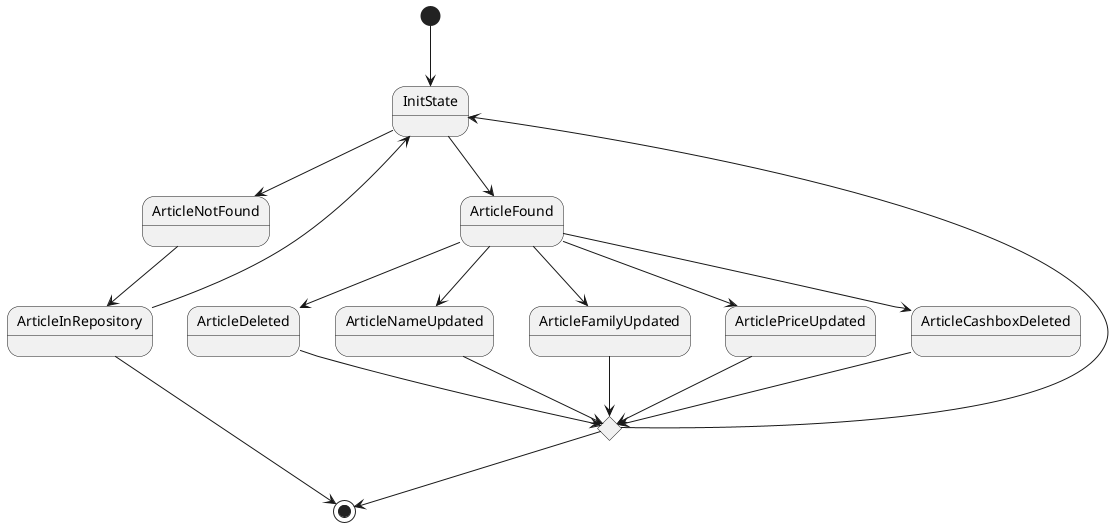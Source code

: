 @startuml StateDiagram
    [*] --> InitState
    InitState --> ArticleNotFound
    ArticleNotFound --> ArticleInRepository
    InitState --> ArticleFound
    ArticleFound --> ArticleDeleted
    ArticleFound --> ArticleNameUpdated
    ArticleFound --> ArticleFamilyUpdated
    ArticleFound --> ArticlePriceUpdated
    ArticleFound --> ArticleCashboxDeleted

    state c <<choice>>

    ArticleInRepository --> InitState
    ArticleInRepository --> [*]

    ArticleDeleted --> c
    ArticleNameUpdated --> c
    ArticleFamilyUpdated --> c
    ArticlePriceUpdated --> c
    ArticleCashboxDeleted --> c

    c --> InitState
    c --> [*]



@enduml